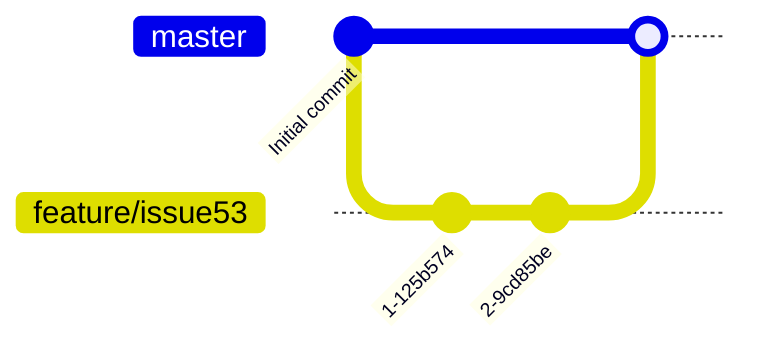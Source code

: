%%{init: {'gitGraph': {'mainBranchName': 'master'}} }%%
gitGraph
    commit id: "Initial commit"
    branch feature/issue53
    commit
    commit
    checkout master
    merge feature/issue53
